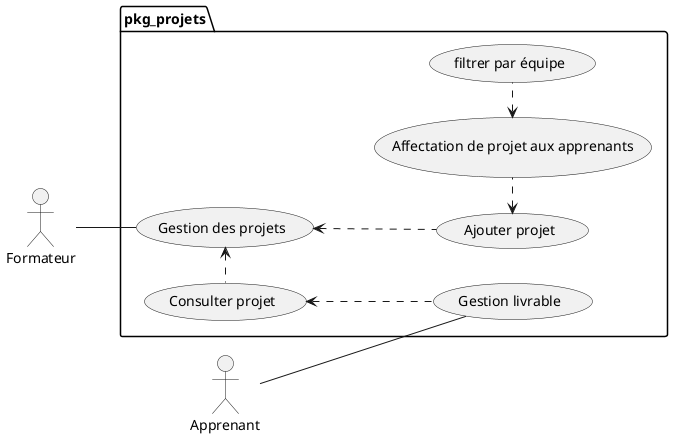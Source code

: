 @startuml 

left to right direction


actor Formateur as formateur
actor Apprenant as apprenant

package pkg_projets {

  formateur --  (Gestion des projets) 
  (Gestion des projets) <.. (Ajouter projet) 
  (Ajouter projet) <. (Affectation de projet aux apprenants) 
  (Affectation de projet aux apprenants) <. (filtrer par équipe)

  (Gestion des projets) <. (Consulter projet) 
  (Consulter projet)  <.. (Gestion livrable)
   apprenant -- (Gestion livrable) 
}  

' note right of admin : "note 1"

@enduml